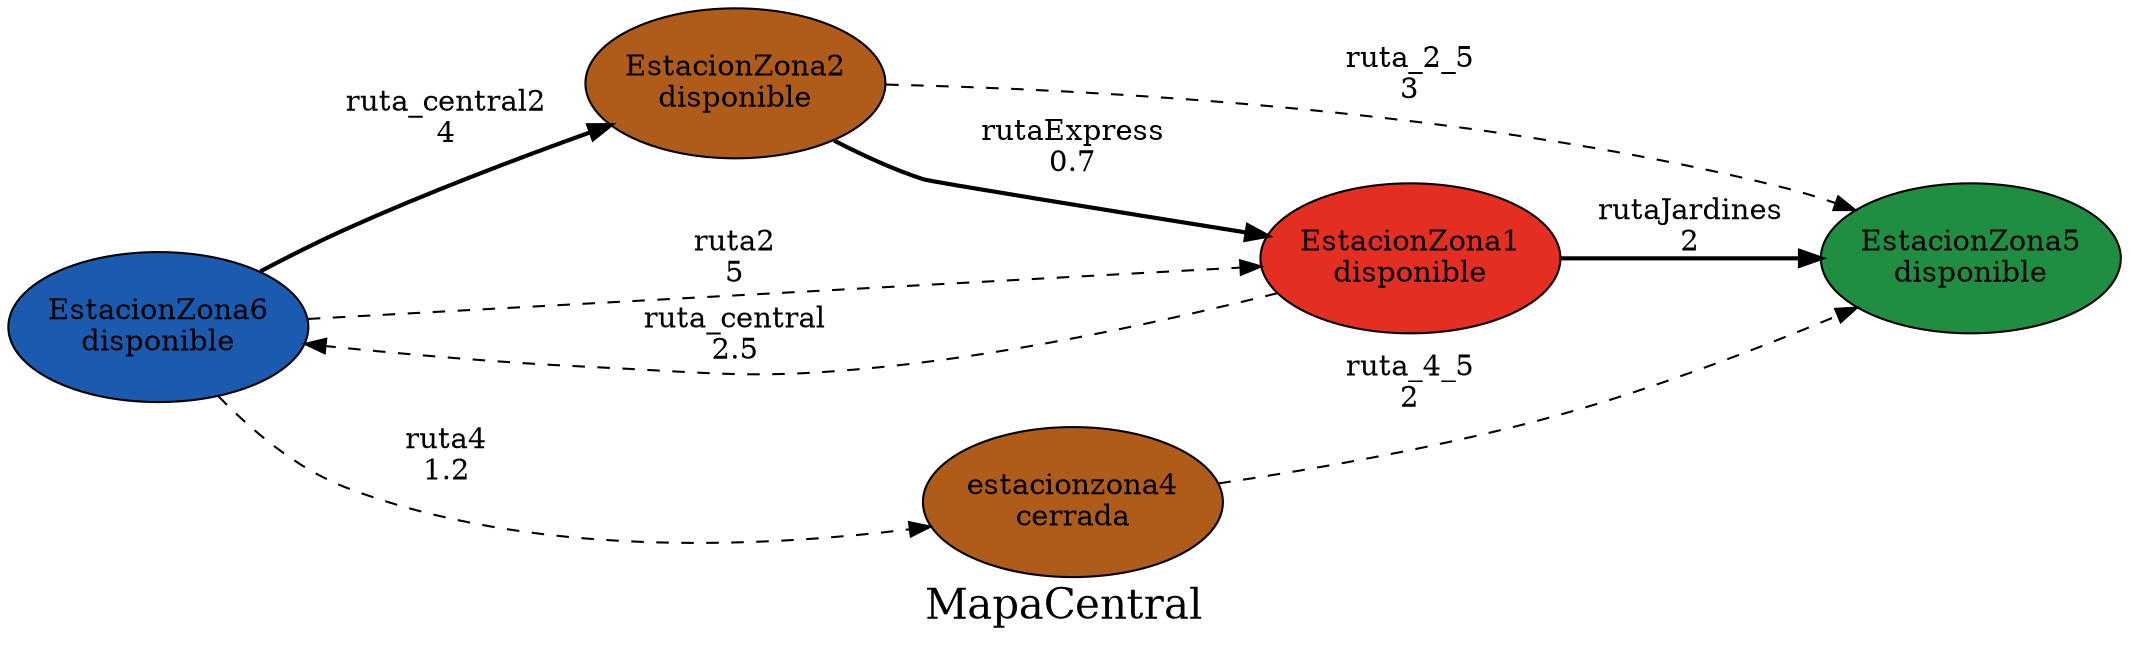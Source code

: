 digraph Mapa {
	node [color=black fillcolor="#1A5AAF" fixedsize=true height=1 shape=oval style=filled width=2]
	estacionzona6 [label="EstacionZona6
disponible"]
	node [color=black fillcolor="#AF5B1A" fixedsize=true height=1 shape=oval style=filled width=2]
	estacionzona2 [label="EstacionZona2
disponible"]
	node [color=black fillcolor="#E52E22" fixedsize=true height=1 shape=oval style=filled width=2]
	estacionzona1 [label="EstacionZona1
disponible"]
	node [color=black fillcolor="#208E40" fixedsize=true height=1 shape=oval style=filled width=2]
	estacionzona5 [label="EstacionZona5
disponible"]
	node [color=black fillcolor="#AF5B1A" fixedsize=true height=1 shape=oval style=filled width=2]
	estacionzona4 [label="estacionzona4
cerrada"]
	estacionzona1 -> estacionzona6 [label="ruta_central
2.5" style=dashed]
	estacionzona6 -> estacionzona2 [label="ruta_central2
4" style=bold]
	estacionzona6 -> estacionzona1 [label="ruta2
5" style=dashed]
	estacionzona2 -> estacionzona1 [label="rutaExpress
0.7" style=bold]
	estacionzona1 -> estacionzona5 [label="rutaJardines
2" style=bold]
	estacionzona6 -> estacionzona4 [label="ruta4
1.2" style=dashed]
	estacionzona4 -> estacionzona5 [label="ruta_4_5
2" style=dashed]
	estacionzona2 -> estacionzona5 [label="ruta_2_5
3" style=dashed]
	overlap=false
	label=MapaCentral
	fontsize=20
	rankdir=LR
}
